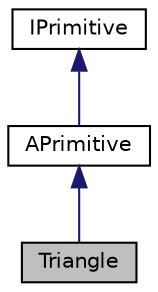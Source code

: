 digraph "Triangle"
{
 // LATEX_PDF_SIZE
  edge [fontname="Helvetica",fontsize="10",labelfontname="Helvetica",labelfontsize="10"];
  node [fontname="Helvetica",fontsize="10",shape=record];
  Node1 [label="Triangle",height=0.2,width=0.4,color="black", fillcolor="grey75", style="filled", fontcolor="black",tooltip=" "];
  Node2 -> Node1 [dir="back",color="midnightblue",fontsize="10",style="solid"];
  Node2 [label="APrimitive",height=0.2,width=0.4,color="black", fillcolor="white", style="filled",URL="$classAPrimitive.html",tooltip=" "];
  Node3 -> Node2 [dir="back",color="midnightblue",fontsize="10",style="solid"];
  Node3 [label="IPrimitive",height=0.2,width=0.4,color="black", fillcolor="white", style="filled",URL="$classIPrimitive.html",tooltip=" "];
}
